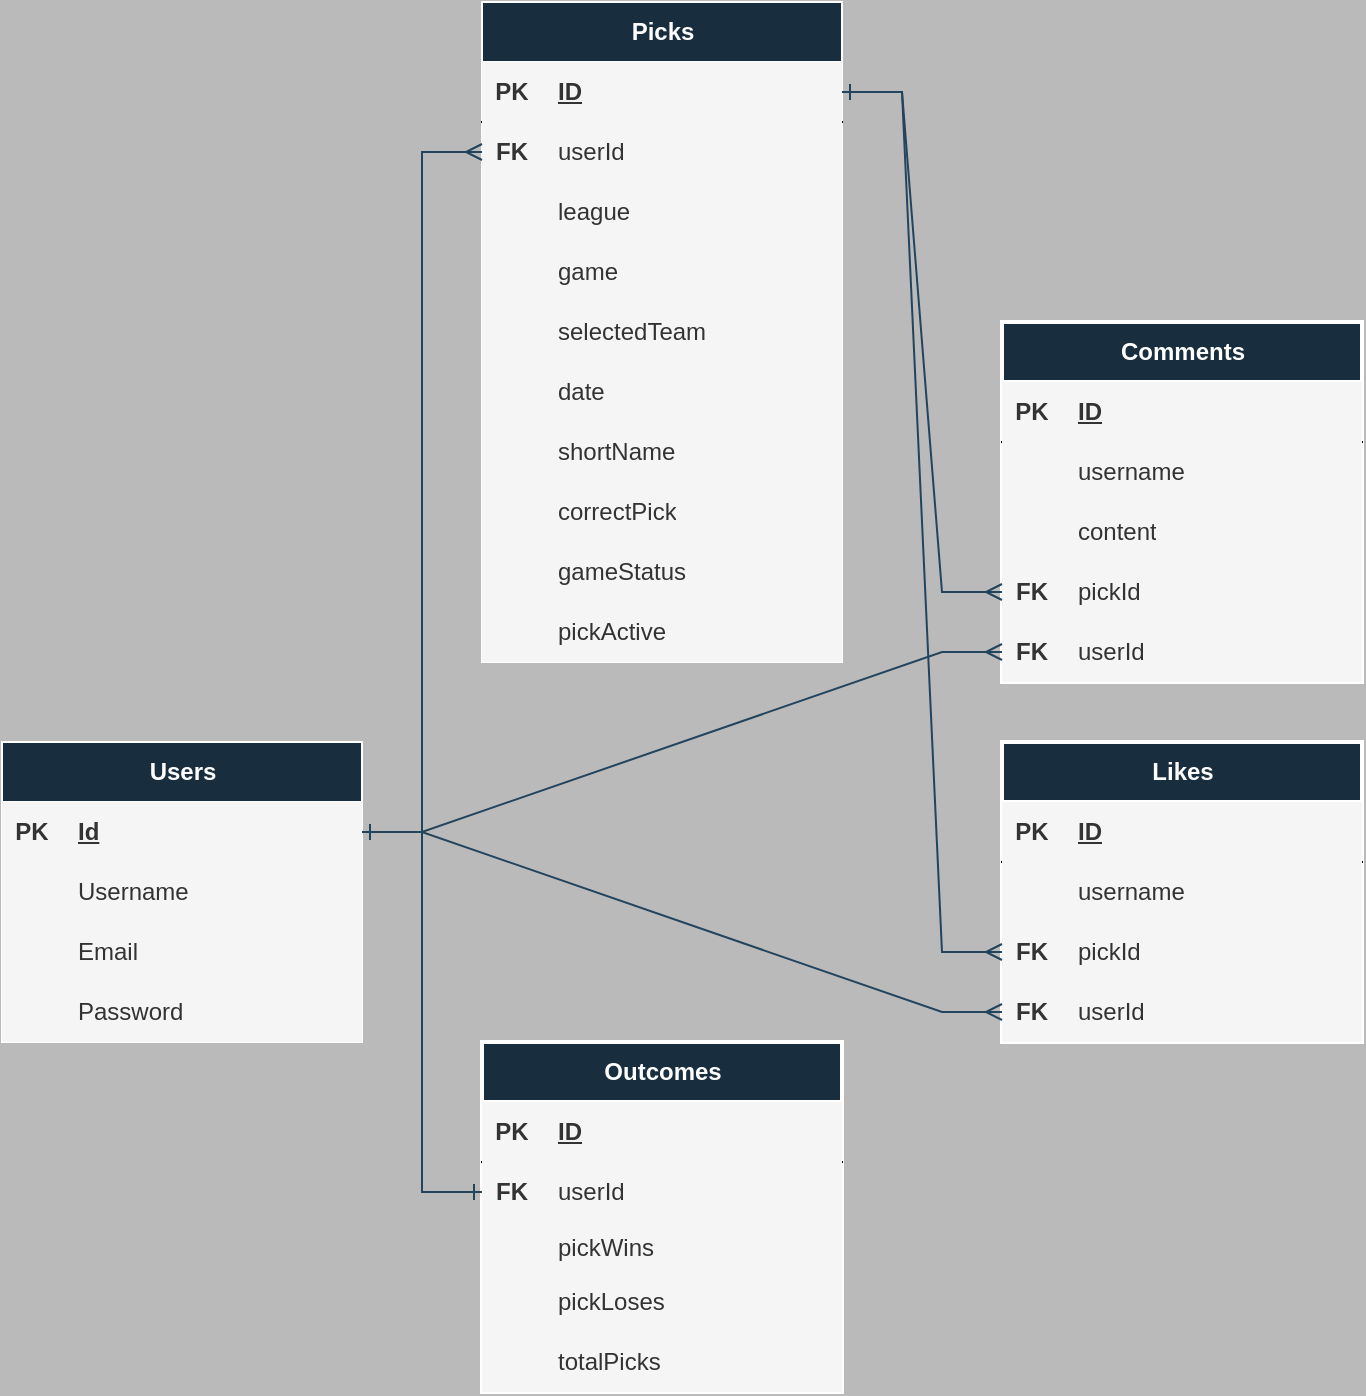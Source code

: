 <mxfile version="21.1.5" type="device">
  <diagram name="Page-1" id="5zmnHy9htUV47CeDedBq">
    <mxGraphModel dx="1178" dy="1813" grid="1" gridSize="10" guides="1" tooltips="1" connect="1" arrows="1" fold="1" page="1" pageScale="1" pageWidth="850" pageHeight="1100" background="#BABABA" math="0" shadow="0">
      <root>
        <mxCell id="0" />
        <mxCell id="1" parent="0" />
        <mxCell id="Q0mC-TJE_yLrYAnDkESN-1" value="Users" style="shape=table;startSize=30;container=1;collapsible=1;childLayout=tableLayout;fixedRows=1;rowLines=0;fontStyle=1;align=center;resizeLast=1;html=1;labelBackgroundColor=none;fillColor=#182E3E;strokeColor=#FFFFFF;fontColor=#FFFFFF;" parent="1" vertex="1">
          <mxGeometry x="40" y="220" width="180" height="150" as="geometry" />
        </mxCell>
        <mxCell id="Q0mC-TJE_yLrYAnDkESN-2" value="" style="shape=tableRow;horizontal=0;startSize=0;swimlaneHead=0;swimlaneBody=0;fillColor=none;collapsible=0;dropTarget=0;points=[[0,0.5],[1,0.5]];portConstraint=eastwest;top=0;left=0;right=0;bottom=1;labelBackgroundColor=none;strokeColor=#FFFFFF;fontColor=#FFFFFF;" parent="Q0mC-TJE_yLrYAnDkESN-1" vertex="1">
          <mxGeometry y="30" width="180" height="30" as="geometry" />
        </mxCell>
        <mxCell id="Q0mC-TJE_yLrYAnDkESN-3" value="PK" style="shape=partialRectangle;connectable=0;fillColor=#f5f5f5;top=0;left=0;bottom=0;right=0;fontStyle=1;overflow=hidden;whiteSpace=wrap;html=1;labelBackgroundColor=none;strokeColor=#666666;fontColor=#333333;" parent="Q0mC-TJE_yLrYAnDkESN-2" vertex="1">
          <mxGeometry width="30" height="30" as="geometry">
            <mxRectangle width="30" height="30" as="alternateBounds" />
          </mxGeometry>
        </mxCell>
        <mxCell id="Q0mC-TJE_yLrYAnDkESN-4" value="Id" style="shape=partialRectangle;connectable=0;fillColor=#f5f5f5;top=0;left=0;bottom=0;right=0;align=left;spacingLeft=6;fontStyle=5;overflow=hidden;whiteSpace=wrap;html=1;labelBackgroundColor=none;strokeColor=#666666;fontColor=#333333;" parent="Q0mC-TJE_yLrYAnDkESN-2" vertex="1">
          <mxGeometry x="30" width="150" height="30" as="geometry">
            <mxRectangle width="150" height="30" as="alternateBounds" />
          </mxGeometry>
        </mxCell>
        <mxCell id="Q0mC-TJE_yLrYAnDkESN-5" value="" style="shape=tableRow;horizontal=0;startSize=0;swimlaneHead=0;swimlaneBody=0;fillColor=none;collapsible=0;dropTarget=0;points=[[0,0.5],[1,0.5]];portConstraint=eastwest;top=0;left=0;right=0;bottom=0;labelBackgroundColor=none;strokeColor=#FFFFFF;fontColor=#FFFFFF;" parent="Q0mC-TJE_yLrYAnDkESN-1" vertex="1">
          <mxGeometry y="60" width="180" height="30" as="geometry" />
        </mxCell>
        <mxCell id="Q0mC-TJE_yLrYAnDkESN-6" value="" style="shape=partialRectangle;connectable=0;fillColor=#f5f5f5;top=0;left=0;bottom=0;right=0;editable=1;overflow=hidden;whiteSpace=wrap;html=1;labelBackgroundColor=none;strokeColor=#666666;fontColor=#333333;" parent="Q0mC-TJE_yLrYAnDkESN-5" vertex="1">
          <mxGeometry width="30" height="30" as="geometry">
            <mxRectangle width="30" height="30" as="alternateBounds" />
          </mxGeometry>
        </mxCell>
        <mxCell id="Q0mC-TJE_yLrYAnDkESN-7" value="Username" style="shape=partialRectangle;connectable=0;top=0;left=0;bottom=0;right=0;align=left;spacingLeft=6;overflow=hidden;whiteSpace=wrap;html=1;labelBackgroundColor=none;fillColor=#f5f5f5;fontColor=#333333;strokeColor=#666666;" parent="Q0mC-TJE_yLrYAnDkESN-5" vertex="1">
          <mxGeometry x="30" width="150" height="30" as="geometry">
            <mxRectangle width="150" height="30" as="alternateBounds" />
          </mxGeometry>
        </mxCell>
        <mxCell id="Q0mC-TJE_yLrYAnDkESN-8" value="" style="shape=tableRow;horizontal=0;startSize=0;swimlaneHead=0;swimlaneBody=0;fillColor=none;collapsible=0;dropTarget=0;points=[[0,0.5],[1,0.5]];portConstraint=eastwest;top=0;left=0;right=0;bottom=0;labelBackgroundColor=none;strokeColor=#FFFFFF;fontColor=#FFFFFF;" parent="Q0mC-TJE_yLrYAnDkESN-1" vertex="1">
          <mxGeometry y="90" width="180" height="30" as="geometry" />
        </mxCell>
        <mxCell id="Q0mC-TJE_yLrYAnDkESN-9" value="" style="shape=partialRectangle;connectable=0;fillColor=#f5f5f5;top=0;left=0;bottom=0;right=0;editable=1;overflow=hidden;whiteSpace=wrap;html=1;labelBackgroundColor=none;strokeColor=#666666;fontColor=#333333;" parent="Q0mC-TJE_yLrYAnDkESN-8" vertex="1">
          <mxGeometry width="30" height="30" as="geometry">
            <mxRectangle width="30" height="30" as="alternateBounds" />
          </mxGeometry>
        </mxCell>
        <mxCell id="Q0mC-TJE_yLrYAnDkESN-10" value="Email" style="shape=partialRectangle;connectable=0;fillColor=#f5f5f5;top=0;left=0;bottom=0;right=0;align=left;spacingLeft=6;overflow=hidden;whiteSpace=wrap;html=1;labelBackgroundColor=none;strokeColor=#666666;fontColor=#333333;" parent="Q0mC-TJE_yLrYAnDkESN-8" vertex="1">
          <mxGeometry x="30" width="150" height="30" as="geometry">
            <mxRectangle width="150" height="30" as="alternateBounds" />
          </mxGeometry>
        </mxCell>
        <mxCell id="Q0mC-TJE_yLrYAnDkESN-11" value="" style="shape=tableRow;horizontal=0;startSize=0;swimlaneHead=0;swimlaneBody=0;fillColor=none;collapsible=0;dropTarget=0;points=[[0,0.5],[1,0.5]];portConstraint=eastwest;top=0;left=0;right=0;bottom=0;labelBackgroundColor=none;strokeColor=#FFFFFF;fontColor=#FFFFFF;" parent="Q0mC-TJE_yLrYAnDkESN-1" vertex="1">
          <mxGeometry y="120" width="180" height="30" as="geometry" />
        </mxCell>
        <mxCell id="Q0mC-TJE_yLrYAnDkESN-12" value="" style="shape=partialRectangle;connectable=0;fillColor=#f5f5f5;top=0;left=0;bottom=0;right=0;editable=1;overflow=hidden;whiteSpace=wrap;html=1;labelBackgroundColor=none;strokeColor=#666666;fontColor=#333333;" parent="Q0mC-TJE_yLrYAnDkESN-11" vertex="1">
          <mxGeometry width="30" height="30" as="geometry">
            <mxRectangle width="30" height="30" as="alternateBounds" />
          </mxGeometry>
        </mxCell>
        <mxCell id="Q0mC-TJE_yLrYAnDkESN-13" value="Password" style="shape=partialRectangle;connectable=0;fillColor=#f5f5f5;top=0;left=0;bottom=0;right=0;align=left;spacingLeft=6;overflow=hidden;whiteSpace=wrap;html=1;labelBackgroundColor=none;strokeColor=#666666;fontColor=#333333;" parent="Q0mC-TJE_yLrYAnDkESN-11" vertex="1">
          <mxGeometry x="30" width="150" height="30" as="geometry">
            <mxRectangle width="150" height="30" as="alternateBounds" />
          </mxGeometry>
        </mxCell>
        <mxCell id="Q0mC-TJE_yLrYAnDkESN-34" value="Picks" style="shape=table;startSize=30;container=1;collapsible=1;childLayout=tableLayout;fixedRows=1;rowLines=0;fontStyle=1;align=center;resizeLast=1;html=1;fillColor=#182E3E;strokeColor=#FFFFFF;fontColor=#FFFFFF;labelBackgroundColor=none;" parent="1" vertex="1">
          <mxGeometry x="280" y="-150" width="180" height="330" as="geometry" />
        </mxCell>
        <mxCell id="Q0mC-TJE_yLrYAnDkESN-35" value="" style="shape=tableRow;horizontal=0;startSize=0;swimlaneHead=0;swimlaneBody=0;fillColor=none;collapsible=0;dropTarget=0;points=[[0,0.5],[1,0.5]];portConstraint=eastwest;top=0;left=0;right=0;bottom=1;" parent="Q0mC-TJE_yLrYAnDkESN-34" vertex="1">
          <mxGeometry y="30" width="180" height="30" as="geometry" />
        </mxCell>
        <mxCell id="Q0mC-TJE_yLrYAnDkESN-36" value="PK" style="shape=partialRectangle;connectable=0;fillColor=#f5f5f5;top=0;left=0;bottom=0;right=0;fontStyle=1;overflow=hidden;whiteSpace=wrap;html=1;fontColor=#333333;strokeColor=#666666;" parent="Q0mC-TJE_yLrYAnDkESN-35" vertex="1">
          <mxGeometry width="30" height="30" as="geometry">
            <mxRectangle width="30" height="30" as="alternateBounds" />
          </mxGeometry>
        </mxCell>
        <mxCell id="Q0mC-TJE_yLrYAnDkESN-37" value="ID" style="shape=partialRectangle;connectable=0;fillColor=#f5f5f5;top=0;left=0;bottom=0;right=0;align=left;spacingLeft=6;fontStyle=5;overflow=hidden;whiteSpace=wrap;html=1;fontColor=#333333;strokeColor=#666666;" parent="Q0mC-TJE_yLrYAnDkESN-35" vertex="1">
          <mxGeometry x="30" width="150" height="30" as="geometry">
            <mxRectangle width="150" height="30" as="alternateBounds" />
          </mxGeometry>
        </mxCell>
        <mxCell id="Q0mC-TJE_yLrYAnDkESN-127" style="shape=tableRow;horizontal=0;startSize=0;swimlaneHead=0;swimlaneBody=0;fillColor=none;collapsible=0;dropTarget=0;points=[[0,0.5],[1,0.5]];portConstraint=eastwest;top=0;left=0;right=0;bottom=0;" parent="Q0mC-TJE_yLrYAnDkESN-34" vertex="1">
          <mxGeometry y="60" width="180" height="30" as="geometry" />
        </mxCell>
        <mxCell id="Q0mC-TJE_yLrYAnDkESN-128" value="FK" style="shape=partialRectangle;connectable=0;fillColor=#f5f5f5;top=0;left=0;bottom=0;right=0;editable=1;overflow=hidden;whiteSpace=wrap;html=1;fontColor=#333333;strokeColor=#666666;fontStyle=1" parent="Q0mC-TJE_yLrYAnDkESN-127" vertex="1">
          <mxGeometry width="30" height="30" as="geometry">
            <mxRectangle width="30" height="30" as="alternateBounds" />
          </mxGeometry>
        </mxCell>
        <mxCell id="Q0mC-TJE_yLrYAnDkESN-129" value="userId" style="shape=partialRectangle;connectable=0;fillColor=#f5f5f5;top=0;left=0;bottom=0;right=0;align=left;spacingLeft=6;overflow=hidden;whiteSpace=wrap;html=1;fontColor=#333333;strokeColor=#666666;" parent="Q0mC-TJE_yLrYAnDkESN-127" vertex="1">
          <mxGeometry x="30" width="150" height="30" as="geometry">
            <mxRectangle width="150" height="30" as="alternateBounds" />
          </mxGeometry>
        </mxCell>
        <mxCell id="Q0mC-TJE_yLrYAnDkESN-38" style="shape=tableRow;horizontal=0;startSize=0;swimlaneHead=0;swimlaneBody=0;fillColor=none;collapsible=0;dropTarget=0;points=[[0,0.5],[1,0.5]];portConstraint=eastwest;top=0;left=0;right=0;bottom=0;" parent="Q0mC-TJE_yLrYAnDkESN-34" vertex="1">
          <mxGeometry y="90" width="180" height="30" as="geometry" />
        </mxCell>
        <mxCell id="Q0mC-TJE_yLrYAnDkESN-39" value="" style="shape=partialRectangle;connectable=0;fillColor=#f5f5f5;top=0;left=0;bottom=0;right=0;editable=1;overflow=hidden;whiteSpace=wrap;html=1;fontColor=#333333;strokeColor=#666666;" parent="Q0mC-TJE_yLrYAnDkESN-38" vertex="1">
          <mxGeometry width="30" height="30" as="geometry">
            <mxRectangle width="30" height="30" as="alternateBounds" />
          </mxGeometry>
        </mxCell>
        <mxCell id="Q0mC-TJE_yLrYAnDkESN-40" value="league" style="shape=partialRectangle;connectable=0;fillColor=#f5f5f5;top=0;left=0;bottom=0;right=0;align=left;spacingLeft=6;overflow=hidden;whiteSpace=wrap;html=1;fontColor=#333333;strokeColor=#666666;" parent="Q0mC-TJE_yLrYAnDkESN-38" vertex="1">
          <mxGeometry x="30" width="150" height="30" as="geometry">
            <mxRectangle width="150" height="30" as="alternateBounds" />
          </mxGeometry>
        </mxCell>
        <mxCell id="Q0mC-TJE_yLrYAnDkESN-41" value="" style="shape=tableRow;horizontal=0;startSize=0;swimlaneHead=0;swimlaneBody=0;fillColor=none;collapsible=0;dropTarget=0;points=[[0,0.5],[1,0.5]];portConstraint=eastwest;top=0;left=0;right=0;bottom=0;" parent="Q0mC-TJE_yLrYAnDkESN-34" vertex="1">
          <mxGeometry y="120" width="180" height="30" as="geometry" />
        </mxCell>
        <mxCell id="Q0mC-TJE_yLrYAnDkESN-42" value="" style="shape=partialRectangle;connectable=0;fillColor=#f5f5f5;top=0;left=0;bottom=0;right=0;editable=1;overflow=hidden;whiteSpace=wrap;html=1;fontColor=#333333;strokeColor=#666666;" parent="Q0mC-TJE_yLrYAnDkESN-41" vertex="1">
          <mxGeometry width="30" height="30" as="geometry">
            <mxRectangle width="30" height="30" as="alternateBounds" />
          </mxGeometry>
        </mxCell>
        <mxCell id="Q0mC-TJE_yLrYAnDkESN-43" value="game" style="shape=partialRectangle;connectable=0;fillColor=#f5f5f5;top=0;left=0;bottom=0;right=0;align=left;spacingLeft=6;overflow=hidden;whiteSpace=wrap;html=1;fontColor=#333333;strokeColor=#666666;" parent="Q0mC-TJE_yLrYAnDkESN-41" vertex="1">
          <mxGeometry x="30" width="150" height="30" as="geometry">
            <mxRectangle width="150" height="30" as="alternateBounds" />
          </mxGeometry>
        </mxCell>
        <mxCell id="Q0mC-TJE_yLrYAnDkESN-44" value="" style="shape=tableRow;horizontal=0;startSize=0;swimlaneHead=0;swimlaneBody=0;fillColor=none;collapsible=0;dropTarget=0;points=[[0,0.5],[1,0.5]];portConstraint=eastwest;top=0;left=0;right=0;bottom=0;" parent="Q0mC-TJE_yLrYAnDkESN-34" vertex="1">
          <mxGeometry y="150" width="180" height="30" as="geometry" />
        </mxCell>
        <mxCell id="Q0mC-TJE_yLrYAnDkESN-45" value="" style="shape=partialRectangle;connectable=0;fillColor=#f5f5f5;top=0;left=0;bottom=0;right=0;editable=1;overflow=hidden;whiteSpace=wrap;html=1;fontColor=#333333;strokeColor=#666666;fontStyle=1" parent="Q0mC-TJE_yLrYAnDkESN-44" vertex="1">
          <mxGeometry width="30" height="30" as="geometry">
            <mxRectangle width="30" height="30" as="alternateBounds" />
          </mxGeometry>
        </mxCell>
        <mxCell id="Q0mC-TJE_yLrYAnDkESN-46" value="selectedTeam" style="shape=partialRectangle;connectable=0;fillColor=#f5f5f5;top=0;left=0;bottom=0;right=0;align=left;spacingLeft=6;overflow=hidden;whiteSpace=wrap;html=1;fontColor=#333333;strokeColor=#666666;" parent="Q0mC-TJE_yLrYAnDkESN-44" vertex="1">
          <mxGeometry x="30" width="150" height="30" as="geometry">
            <mxRectangle width="150" height="30" as="alternateBounds" />
          </mxGeometry>
        </mxCell>
        <mxCell id="Q0mC-TJE_yLrYAnDkESN-47" value="" style="shape=tableRow;horizontal=0;startSize=0;swimlaneHead=0;swimlaneBody=0;fillColor=none;collapsible=0;dropTarget=0;points=[[0,0.5],[1,0.5]];portConstraint=eastwest;top=0;left=0;right=0;bottom=0;" parent="Q0mC-TJE_yLrYAnDkESN-34" vertex="1">
          <mxGeometry y="180" width="180" height="30" as="geometry" />
        </mxCell>
        <mxCell id="Q0mC-TJE_yLrYAnDkESN-48" value="" style="shape=partialRectangle;connectable=0;fillColor=#f5f5f5;top=0;left=0;bottom=0;right=0;editable=1;overflow=hidden;whiteSpace=wrap;html=1;fontColor=#333333;strokeColor=#666666;" parent="Q0mC-TJE_yLrYAnDkESN-47" vertex="1">
          <mxGeometry width="30" height="30" as="geometry">
            <mxRectangle width="30" height="30" as="alternateBounds" />
          </mxGeometry>
        </mxCell>
        <mxCell id="Q0mC-TJE_yLrYAnDkESN-49" value="date" style="shape=partialRectangle;connectable=0;fillColor=#f5f5f5;top=0;left=0;bottom=0;right=0;align=left;spacingLeft=6;overflow=hidden;whiteSpace=wrap;html=1;fontColor=#333333;strokeColor=#666666;" parent="Q0mC-TJE_yLrYAnDkESN-47" vertex="1">
          <mxGeometry x="30" width="150" height="30" as="geometry">
            <mxRectangle width="150" height="30" as="alternateBounds" />
          </mxGeometry>
        </mxCell>
        <mxCell id="Q0mC-TJE_yLrYAnDkESN-50" style="shape=tableRow;horizontal=0;startSize=0;swimlaneHead=0;swimlaneBody=0;fillColor=none;collapsible=0;dropTarget=0;points=[[0,0.5],[1,0.5]];portConstraint=eastwest;top=0;left=0;right=0;bottom=0;" parent="Q0mC-TJE_yLrYAnDkESN-34" vertex="1">
          <mxGeometry y="210" width="180" height="30" as="geometry" />
        </mxCell>
        <mxCell id="Q0mC-TJE_yLrYAnDkESN-51" style="shape=partialRectangle;connectable=0;fillColor=#f5f5f5;top=0;left=0;bottom=0;right=0;editable=1;overflow=hidden;whiteSpace=wrap;html=1;fontColor=#333333;strokeColor=#666666;" parent="Q0mC-TJE_yLrYAnDkESN-50" vertex="1">
          <mxGeometry width="30" height="30" as="geometry">
            <mxRectangle width="30" height="30" as="alternateBounds" />
          </mxGeometry>
        </mxCell>
        <mxCell id="Q0mC-TJE_yLrYAnDkESN-52" value="shortName" style="shape=partialRectangle;connectable=0;fillColor=#f5f5f5;top=0;left=0;bottom=0;right=0;align=left;spacingLeft=6;overflow=hidden;whiteSpace=wrap;html=1;fontColor=#333333;strokeColor=#666666;" parent="Q0mC-TJE_yLrYAnDkESN-50" vertex="1">
          <mxGeometry x="30" width="150" height="30" as="geometry">
            <mxRectangle width="150" height="30" as="alternateBounds" />
          </mxGeometry>
        </mxCell>
        <mxCell id="Q0mC-TJE_yLrYAnDkESN-53" style="shape=tableRow;horizontal=0;startSize=0;swimlaneHead=0;swimlaneBody=0;fillColor=none;collapsible=0;dropTarget=0;points=[[0,0.5],[1,0.5]];portConstraint=eastwest;top=0;left=0;right=0;bottom=0;" parent="Q0mC-TJE_yLrYAnDkESN-34" vertex="1">
          <mxGeometry y="240" width="180" height="30" as="geometry" />
        </mxCell>
        <mxCell id="Q0mC-TJE_yLrYAnDkESN-54" style="shape=partialRectangle;connectable=0;fillColor=#f5f5f5;top=0;left=0;bottom=0;right=0;editable=1;overflow=hidden;whiteSpace=wrap;html=1;fontColor=#333333;strokeColor=#666666;" parent="Q0mC-TJE_yLrYAnDkESN-53" vertex="1">
          <mxGeometry width="30" height="30" as="geometry">
            <mxRectangle width="30" height="30" as="alternateBounds" />
          </mxGeometry>
        </mxCell>
        <mxCell id="Q0mC-TJE_yLrYAnDkESN-55" value="correctPick" style="shape=partialRectangle;connectable=0;fillColor=#f5f5f5;top=0;left=0;bottom=0;right=0;align=left;spacingLeft=6;overflow=hidden;whiteSpace=wrap;html=1;fontColor=#333333;strokeColor=#666666;" parent="Q0mC-TJE_yLrYAnDkESN-53" vertex="1">
          <mxGeometry x="30" width="150" height="30" as="geometry">
            <mxRectangle width="150" height="30" as="alternateBounds" />
          </mxGeometry>
        </mxCell>
        <mxCell id="Q0mC-TJE_yLrYAnDkESN-124" style="shape=tableRow;horizontal=0;startSize=0;swimlaneHead=0;swimlaneBody=0;fillColor=none;collapsible=0;dropTarget=0;points=[[0,0.5],[1,0.5]];portConstraint=eastwest;top=0;left=0;right=0;bottom=0;" parent="Q0mC-TJE_yLrYAnDkESN-34" vertex="1">
          <mxGeometry y="270" width="180" height="30" as="geometry" />
        </mxCell>
        <mxCell id="Q0mC-TJE_yLrYAnDkESN-125" style="shape=partialRectangle;connectable=0;fillColor=#f5f5f5;top=0;left=0;bottom=0;right=0;editable=1;overflow=hidden;whiteSpace=wrap;html=1;fontColor=#333333;strokeColor=#666666;" parent="Q0mC-TJE_yLrYAnDkESN-124" vertex="1">
          <mxGeometry width="30" height="30" as="geometry">
            <mxRectangle width="30" height="30" as="alternateBounds" />
          </mxGeometry>
        </mxCell>
        <mxCell id="Q0mC-TJE_yLrYAnDkESN-126" value="gameStatus" style="shape=partialRectangle;connectable=0;fillColor=#f5f5f5;top=0;left=0;bottom=0;right=0;align=left;spacingLeft=6;overflow=hidden;whiteSpace=wrap;html=1;fontColor=#333333;strokeColor=#666666;" parent="Q0mC-TJE_yLrYAnDkESN-124" vertex="1">
          <mxGeometry x="30" width="150" height="30" as="geometry">
            <mxRectangle width="150" height="30" as="alternateBounds" />
          </mxGeometry>
        </mxCell>
        <mxCell id="Q74ILnGqQ2hHgzQEXDSn-1" style="shape=tableRow;horizontal=0;startSize=0;swimlaneHead=0;swimlaneBody=0;fillColor=none;collapsible=0;dropTarget=0;points=[[0,0.5],[1,0.5]];portConstraint=eastwest;top=0;left=0;right=0;bottom=0;" parent="Q0mC-TJE_yLrYAnDkESN-34" vertex="1">
          <mxGeometry y="300" width="180" height="30" as="geometry" />
        </mxCell>
        <mxCell id="Q74ILnGqQ2hHgzQEXDSn-2" style="shape=partialRectangle;connectable=0;fillColor=#f5f5f5;top=0;left=0;bottom=0;right=0;editable=1;overflow=hidden;whiteSpace=wrap;html=1;fontColor=#333333;strokeColor=#666666;" parent="Q74ILnGqQ2hHgzQEXDSn-1" vertex="1">
          <mxGeometry width="30" height="30" as="geometry">
            <mxRectangle width="30" height="30" as="alternateBounds" />
          </mxGeometry>
        </mxCell>
        <mxCell id="Q74ILnGqQ2hHgzQEXDSn-3" value="pickActive" style="shape=partialRectangle;connectable=0;fillColor=#f5f5f5;top=0;left=0;bottom=0;right=0;align=left;spacingLeft=6;overflow=hidden;whiteSpace=wrap;html=1;fontColor=#333333;strokeColor=#666666;" parent="Q74ILnGqQ2hHgzQEXDSn-1" vertex="1">
          <mxGeometry x="30" width="150" height="30" as="geometry">
            <mxRectangle width="150" height="30" as="alternateBounds" />
          </mxGeometry>
        </mxCell>
        <mxCell id="Q0mC-TJE_yLrYAnDkESN-59" value="" style="edgeStyle=entityRelationEdgeStyle;fontSize=12;html=1;endArrow=ERmany;rounded=0;strokeColor=#23445D;exitX=1;exitY=0.5;exitDx=0;exitDy=0;entryX=0;entryY=0.5;entryDx=0;entryDy=0;startArrow=ERone;startFill=0;endFill=0;" parent="1" source="Q0mC-TJE_yLrYAnDkESN-2" target="Q0mC-TJE_yLrYAnDkESN-127" edge="1">
          <mxGeometry width="100" height="100" relative="1" as="geometry">
            <mxPoint x="370" y="400" as="sourcePoint" />
            <mxPoint x="470" y="300" as="targetPoint" />
          </mxGeometry>
        </mxCell>
        <mxCell id="Q0mC-TJE_yLrYAnDkESN-62" value="Outcomes" style="shape=table;startSize=30;container=1;collapsible=1;childLayout=tableLayout;fixedRows=1;rowLines=0;fontStyle=1;align=center;resizeLast=1;html=1;fillColor=#182E3E;strokeColor=#FFFFFF;strokeWidth=2;fontColor=#FFFFFF;labelBackgroundColor=none;" parent="1" vertex="1">
          <mxGeometry x="280" y="370" width="180" height="175" as="geometry" />
        </mxCell>
        <mxCell id="Q0mC-TJE_yLrYAnDkESN-63" value="" style="shape=tableRow;horizontal=0;startSize=0;swimlaneHead=0;swimlaneBody=0;fillColor=none;collapsible=0;dropTarget=0;points=[[0,0.5],[1,0.5]];portConstraint=eastwest;top=0;left=0;right=0;bottom=1;" parent="Q0mC-TJE_yLrYAnDkESN-62" vertex="1">
          <mxGeometry y="30" width="180" height="30" as="geometry" />
        </mxCell>
        <mxCell id="Q0mC-TJE_yLrYAnDkESN-64" value="PK" style="shape=partialRectangle;connectable=0;fillColor=#f5f5f5;top=0;left=0;bottom=0;right=0;fontStyle=1;overflow=hidden;whiteSpace=wrap;html=1;fontColor=#333333;strokeColor=#666666;" parent="Q0mC-TJE_yLrYAnDkESN-63" vertex="1">
          <mxGeometry width="30" height="30" as="geometry">
            <mxRectangle width="30" height="30" as="alternateBounds" />
          </mxGeometry>
        </mxCell>
        <mxCell id="Q0mC-TJE_yLrYAnDkESN-65" value="ID" style="shape=partialRectangle;connectable=0;fillColor=#f5f5f5;top=0;left=0;bottom=0;right=0;align=left;spacingLeft=6;fontStyle=5;overflow=hidden;whiteSpace=wrap;html=1;fontColor=#333333;strokeColor=#666666;" parent="Q0mC-TJE_yLrYAnDkESN-63" vertex="1">
          <mxGeometry x="30" width="150" height="30" as="geometry">
            <mxRectangle width="150" height="30" as="alternateBounds" />
          </mxGeometry>
        </mxCell>
        <mxCell id="Q0mC-TJE_yLrYAnDkESN-66" value="" style="shape=tableRow;horizontal=0;startSize=0;swimlaneHead=0;swimlaneBody=0;fillColor=none;collapsible=0;dropTarget=0;points=[[0,0.5],[1,0.5]];portConstraint=eastwest;top=0;left=0;right=0;bottom=0;" parent="Q0mC-TJE_yLrYAnDkESN-62" vertex="1">
          <mxGeometry y="60" width="180" height="30" as="geometry" />
        </mxCell>
        <mxCell id="Q0mC-TJE_yLrYAnDkESN-67" value="FK" style="shape=partialRectangle;connectable=0;fillColor=#f5f5f5;top=0;left=0;bottom=0;right=0;editable=1;overflow=hidden;whiteSpace=wrap;html=1;fontColor=#333333;strokeColor=#666666;fontStyle=1" parent="Q0mC-TJE_yLrYAnDkESN-66" vertex="1">
          <mxGeometry width="30" height="30" as="geometry">
            <mxRectangle width="30" height="30" as="alternateBounds" />
          </mxGeometry>
        </mxCell>
        <mxCell id="Q0mC-TJE_yLrYAnDkESN-68" value="userId" style="shape=partialRectangle;connectable=0;fillColor=#f5f5f5;top=0;left=0;bottom=0;right=0;align=left;spacingLeft=6;overflow=hidden;whiteSpace=wrap;html=1;fontColor=#333333;strokeColor=#666666;" parent="Q0mC-TJE_yLrYAnDkESN-66" vertex="1">
          <mxGeometry x="30" width="150" height="30" as="geometry">
            <mxRectangle width="150" height="30" as="alternateBounds" />
          </mxGeometry>
        </mxCell>
        <mxCell id="Q0mC-TJE_yLrYAnDkESN-69" style="shape=tableRow;horizontal=0;startSize=0;swimlaneHead=0;swimlaneBody=0;fillColor=none;collapsible=0;dropTarget=0;points=[[0,0.5],[1,0.5]];portConstraint=eastwest;top=0;left=0;right=0;bottom=0;" parent="Q0mC-TJE_yLrYAnDkESN-62" vertex="1">
          <mxGeometry y="90" width="180" height="25" as="geometry" />
        </mxCell>
        <mxCell id="Q0mC-TJE_yLrYAnDkESN-70" style="shape=partialRectangle;connectable=0;fillColor=#f5f5f5;top=0;left=0;bottom=0;right=0;editable=1;overflow=hidden;whiteSpace=wrap;html=1;fontColor=#333333;strokeColor=#666666;" parent="Q0mC-TJE_yLrYAnDkESN-69" vertex="1">
          <mxGeometry width="30" height="25" as="geometry">
            <mxRectangle width="30" height="25" as="alternateBounds" />
          </mxGeometry>
        </mxCell>
        <mxCell id="Q0mC-TJE_yLrYAnDkESN-71" value="pickWins" style="shape=partialRectangle;connectable=0;fillColor=#f5f5f5;top=0;left=0;bottom=0;right=0;align=left;spacingLeft=6;overflow=hidden;whiteSpace=wrap;html=1;fontColor=#333333;strokeColor=#666666;" parent="Q0mC-TJE_yLrYAnDkESN-69" vertex="1">
          <mxGeometry x="30" width="150" height="25" as="geometry">
            <mxRectangle width="150" height="25" as="alternateBounds" />
          </mxGeometry>
        </mxCell>
        <mxCell id="Q0mC-TJE_yLrYAnDkESN-72" style="shape=tableRow;horizontal=0;startSize=0;swimlaneHead=0;swimlaneBody=0;fillColor=none;collapsible=0;dropTarget=0;points=[[0,0.5],[1,0.5]];portConstraint=eastwest;top=0;left=0;right=0;bottom=0;" parent="Q0mC-TJE_yLrYAnDkESN-62" vertex="1">
          <mxGeometry y="115" width="180" height="30" as="geometry" />
        </mxCell>
        <mxCell id="Q0mC-TJE_yLrYAnDkESN-73" style="shape=partialRectangle;connectable=0;fillColor=#f5f5f5;top=0;left=0;bottom=0;right=0;editable=1;overflow=hidden;whiteSpace=wrap;html=1;fontColor=#333333;strokeColor=#666666;" parent="Q0mC-TJE_yLrYAnDkESN-72" vertex="1">
          <mxGeometry width="30" height="30" as="geometry">
            <mxRectangle width="30" height="30" as="alternateBounds" />
          </mxGeometry>
        </mxCell>
        <mxCell id="Q0mC-TJE_yLrYAnDkESN-74" value="pickLoses" style="shape=partialRectangle;connectable=0;fillColor=#f5f5f5;top=0;left=0;bottom=0;right=0;align=left;spacingLeft=6;overflow=hidden;whiteSpace=wrap;html=1;fontColor=#333333;strokeColor=#666666;" parent="Q0mC-TJE_yLrYAnDkESN-72" vertex="1">
          <mxGeometry x="30" width="150" height="30" as="geometry">
            <mxRectangle width="150" height="30" as="alternateBounds" />
          </mxGeometry>
        </mxCell>
        <mxCell id="Q0mC-TJE_yLrYAnDkESN-75" style="shape=tableRow;horizontal=0;startSize=0;swimlaneHead=0;swimlaneBody=0;fillColor=none;collapsible=0;dropTarget=0;points=[[0,0.5],[1,0.5]];portConstraint=eastwest;top=0;left=0;right=0;bottom=0;" parent="Q0mC-TJE_yLrYAnDkESN-62" vertex="1">
          <mxGeometry y="145" width="180" height="30" as="geometry" />
        </mxCell>
        <mxCell id="Q0mC-TJE_yLrYAnDkESN-76" style="shape=partialRectangle;connectable=0;fillColor=#f5f5f5;top=0;left=0;bottom=0;right=0;editable=1;overflow=hidden;whiteSpace=wrap;html=1;fontColor=#333333;strokeColor=#666666;" parent="Q0mC-TJE_yLrYAnDkESN-75" vertex="1">
          <mxGeometry width="30" height="30" as="geometry">
            <mxRectangle width="30" height="30" as="alternateBounds" />
          </mxGeometry>
        </mxCell>
        <mxCell id="Q0mC-TJE_yLrYAnDkESN-77" value="totalPicks" style="shape=partialRectangle;connectable=0;fillColor=#f5f5f5;top=0;left=0;bottom=0;right=0;align=left;spacingLeft=6;overflow=hidden;whiteSpace=wrap;html=1;fontColor=#333333;strokeColor=#666666;" parent="Q0mC-TJE_yLrYAnDkESN-75" vertex="1">
          <mxGeometry x="30" width="150" height="30" as="geometry">
            <mxRectangle width="150" height="30" as="alternateBounds" />
          </mxGeometry>
        </mxCell>
        <mxCell id="Q0mC-TJE_yLrYAnDkESN-80" value="" style="edgeStyle=entityRelationEdgeStyle;fontSize=12;html=1;endArrow=ERone;rounded=0;strokeColor=#23445D;startArrow=ERone;startFill=0;endFill=0;exitX=1;exitY=0.5;exitDx=0;exitDy=0;entryX=0;entryY=0.5;entryDx=0;entryDy=0;" parent="1" source="Q0mC-TJE_yLrYAnDkESN-2" target="Q0mC-TJE_yLrYAnDkESN-66" edge="1">
          <mxGeometry width="100" height="100" relative="1" as="geometry">
            <mxPoint x="440" y="410" as="sourcePoint" />
            <mxPoint x="520" y="320" as="targetPoint" />
          </mxGeometry>
        </mxCell>
        <mxCell id="Q0mC-TJE_yLrYAnDkESN-97" value="Comments" style="shape=table;startSize=30;container=1;collapsible=1;childLayout=tableLayout;fixedRows=1;rowLines=0;fontStyle=1;align=center;resizeLast=1;html=1;fillColor=#182E3E;strokeColor=#FFFFFF;strokeWidth=2;fontColor=#FFFFFF;labelBackgroundColor=none;" parent="1" vertex="1">
          <mxGeometry x="540" y="10" width="180" height="180" as="geometry" />
        </mxCell>
        <mxCell id="Q0mC-TJE_yLrYAnDkESN-98" value="" style="shape=tableRow;horizontal=0;startSize=0;swimlaneHead=0;swimlaneBody=0;fillColor=none;collapsible=0;dropTarget=0;points=[[0,0.5],[1,0.5]];portConstraint=eastwest;top=0;left=0;right=0;bottom=1;" parent="Q0mC-TJE_yLrYAnDkESN-97" vertex="1">
          <mxGeometry y="30" width="180" height="30" as="geometry" />
        </mxCell>
        <mxCell id="Q0mC-TJE_yLrYAnDkESN-99" value="PK" style="shape=partialRectangle;connectable=0;fillColor=#f5f5f5;top=0;left=0;bottom=0;right=0;fontStyle=1;overflow=hidden;whiteSpace=wrap;html=1;fontColor=#333333;strokeColor=#666666;" parent="Q0mC-TJE_yLrYAnDkESN-98" vertex="1">
          <mxGeometry width="30" height="30" as="geometry">
            <mxRectangle width="30" height="30" as="alternateBounds" />
          </mxGeometry>
        </mxCell>
        <mxCell id="Q0mC-TJE_yLrYAnDkESN-100" value="ID" style="shape=partialRectangle;connectable=0;fillColor=#f5f5f5;top=0;left=0;bottom=0;right=0;align=left;spacingLeft=6;fontStyle=5;overflow=hidden;whiteSpace=wrap;html=1;fontColor=#333333;strokeColor=#666666;" parent="Q0mC-TJE_yLrYAnDkESN-98" vertex="1">
          <mxGeometry x="30" width="150" height="30" as="geometry">
            <mxRectangle width="150" height="30" as="alternateBounds" />
          </mxGeometry>
        </mxCell>
        <mxCell id="Q0mC-TJE_yLrYAnDkESN-101" value="" style="shape=tableRow;horizontal=0;startSize=0;swimlaneHead=0;swimlaneBody=0;fillColor=none;collapsible=0;dropTarget=0;points=[[0,0.5],[1,0.5]];portConstraint=eastwest;top=0;left=0;right=0;bottom=0;" parent="Q0mC-TJE_yLrYAnDkESN-97" vertex="1">
          <mxGeometry y="60" width="180" height="30" as="geometry" />
        </mxCell>
        <mxCell id="Q0mC-TJE_yLrYAnDkESN-102" value="" style="shape=partialRectangle;connectable=0;fillColor=#f5f5f5;top=0;left=0;bottom=0;right=0;editable=1;overflow=hidden;whiteSpace=wrap;html=1;fontColor=#333333;strokeColor=#666666;" parent="Q0mC-TJE_yLrYAnDkESN-101" vertex="1">
          <mxGeometry width="30" height="30" as="geometry">
            <mxRectangle width="30" height="30" as="alternateBounds" />
          </mxGeometry>
        </mxCell>
        <mxCell id="Q0mC-TJE_yLrYAnDkESN-103" value="username" style="shape=partialRectangle;connectable=0;fillColor=#f5f5f5;top=0;left=0;bottom=0;right=0;align=left;spacingLeft=6;overflow=hidden;whiteSpace=wrap;html=1;fontColor=#333333;strokeColor=#666666;" parent="Q0mC-TJE_yLrYAnDkESN-101" vertex="1">
          <mxGeometry x="30" width="150" height="30" as="geometry">
            <mxRectangle width="150" height="30" as="alternateBounds" />
          </mxGeometry>
        </mxCell>
        <mxCell id="Q0mC-TJE_yLrYAnDkESN-104" style="shape=tableRow;horizontal=0;startSize=0;swimlaneHead=0;swimlaneBody=0;fillColor=none;collapsible=0;dropTarget=0;points=[[0,0.5],[1,0.5]];portConstraint=eastwest;top=0;left=0;right=0;bottom=0;" parent="Q0mC-TJE_yLrYAnDkESN-97" vertex="1">
          <mxGeometry y="90" width="180" height="30" as="geometry" />
        </mxCell>
        <mxCell id="Q0mC-TJE_yLrYAnDkESN-105" style="shape=partialRectangle;connectable=0;fillColor=#f5f5f5;top=0;left=0;bottom=0;right=0;editable=1;overflow=hidden;whiteSpace=wrap;html=1;fontColor=#333333;strokeColor=#666666;" parent="Q0mC-TJE_yLrYAnDkESN-104" vertex="1">
          <mxGeometry width="30" height="30" as="geometry">
            <mxRectangle width="30" height="30" as="alternateBounds" />
          </mxGeometry>
        </mxCell>
        <mxCell id="Q0mC-TJE_yLrYAnDkESN-106" value="content" style="shape=partialRectangle;connectable=0;fillColor=#f5f5f5;top=0;left=0;bottom=0;right=0;align=left;spacingLeft=6;overflow=hidden;whiteSpace=wrap;html=1;fontColor=#333333;strokeColor=#666666;" parent="Q0mC-TJE_yLrYAnDkESN-104" vertex="1">
          <mxGeometry x="30" width="150" height="30" as="geometry">
            <mxRectangle width="150" height="30" as="alternateBounds" />
          </mxGeometry>
        </mxCell>
        <mxCell id="Q0mC-TJE_yLrYAnDkESN-107" style="shape=tableRow;horizontal=0;startSize=0;swimlaneHead=0;swimlaneBody=0;fillColor=none;collapsible=0;dropTarget=0;points=[[0,0.5],[1,0.5]];portConstraint=eastwest;top=0;left=0;right=0;bottom=0;" parent="Q0mC-TJE_yLrYAnDkESN-97" vertex="1">
          <mxGeometry y="120" width="180" height="30" as="geometry" />
        </mxCell>
        <mxCell id="Q0mC-TJE_yLrYAnDkESN-108" value="FK" style="shape=partialRectangle;connectable=0;fillColor=#f5f5f5;top=0;left=0;bottom=0;right=0;editable=1;overflow=hidden;whiteSpace=wrap;html=1;fontColor=#333333;strokeColor=#666666;fontStyle=1" parent="Q0mC-TJE_yLrYAnDkESN-107" vertex="1">
          <mxGeometry width="30" height="30" as="geometry">
            <mxRectangle width="30" height="30" as="alternateBounds" />
          </mxGeometry>
        </mxCell>
        <mxCell id="Q0mC-TJE_yLrYAnDkESN-109" value="pickId" style="shape=partialRectangle;connectable=0;fillColor=#f5f5f5;top=0;left=0;bottom=0;right=0;align=left;spacingLeft=6;overflow=hidden;whiteSpace=wrap;html=1;fontColor=#333333;strokeColor=#666666;" parent="Q0mC-TJE_yLrYAnDkESN-107" vertex="1">
          <mxGeometry x="30" width="150" height="30" as="geometry">
            <mxRectangle width="150" height="30" as="alternateBounds" />
          </mxGeometry>
        </mxCell>
        <mxCell id="Q0mC-TJE_yLrYAnDkESN-110" style="shape=tableRow;horizontal=0;startSize=0;swimlaneHead=0;swimlaneBody=0;fillColor=none;collapsible=0;dropTarget=0;points=[[0,0.5],[1,0.5]];portConstraint=eastwest;top=0;left=0;right=0;bottom=0;" parent="Q0mC-TJE_yLrYAnDkESN-97" vertex="1">
          <mxGeometry y="150" width="180" height="30" as="geometry" />
        </mxCell>
        <mxCell id="Q0mC-TJE_yLrYAnDkESN-111" value="FK" style="shape=partialRectangle;connectable=0;fillColor=#f5f5f5;top=0;left=0;bottom=0;right=0;editable=1;overflow=hidden;whiteSpace=wrap;html=1;fontColor=#333333;strokeColor=#666666;fontStyle=1" parent="Q0mC-TJE_yLrYAnDkESN-110" vertex="1">
          <mxGeometry width="30" height="30" as="geometry">
            <mxRectangle width="30" height="30" as="alternateBounds" />
          </mxGeometry>
        </mxCell>
        <mxCell id="Q0mC-TJE_yLrYAnDkESN-112" value="userId" style="shape=partialRectangle;connectable=0;fillColor=#f5f5f5;top=0;left=0;bottom=0;right=0;align=left;spacingLeft=6;overflow=hidden;whiteSpace=wrap;html=1;fontColor=#333333;strokeColor=#666666;" parent="Q0mC-TJE_yLrYAnDkESN-110" vertex="1">
          <mxGeometry x="30" width="150" height="30" as="geometry">
            <mxRectangle width="150" height="30" as="alternateBounds" />
          </mxGeometry>
        </mxCell>
        <mxCell id="Q0mC-TJE_yLrYAnDkESN-122" value="" style="edgeStyle=entityRelationEdgeStyle;fontSize=12;html=1;endArrow=ERmany;rounded=0;strokeColor=#23445D;exitX=1;exitY=0.5;exitDx=0;exitDy=0;startArrow=ERone;startFill=0;endFill=0;entryX=0;entryY=0.5;entryDx=0;entryDy=0;" parent="1" source="Q0mC-TJE_yLrYAnDkESN-2" target="Q0mC-TJE_yLrYAnDkESN-110" edge="1">
          <mxGeometry width="100" height="100" relative="1" as="geometry">
            <mxPoint x="230" y="275" as="sourcePoint" />
            <mxPoint x="500" y="290" as="targetPoint" />
          </mxGeometry>
        </mxCell>
        <mxCell id="Q0mC-TJE_yLrYAnDkESN-123" value="" style="edgeStyle=entityRelationEdgeStyle;fontSize=12;html=1;endArrow=ERmany;rounded=0;strokeColor=#23445D;exitX=1;exitY=0.5;exitDx=0;exitDy=0;startArrow=ERone;startFill=0;endFill=0;entryX=0;entryY=0.75;entryDx=0;entryDy=0;" parent="1" source="Q0mC-TJE_yLrYAnDkESN-35" target="Q0mC-TJE_yLrYAnDkESN-97" edge="1">
          <mxGeometry width="100" height="100" relative="1" as="geometry">
            <mxPoint x="500" y="50" as="sourcePoint" />
            <mxPoint x="800" y="155" as="targetPoint" />
          </mxGeometry>
        </mxCell>
        <mxCell id="UPqu4TTunZAYXSTX22nf-1" value="Likes" style="shape=table;startSize=30;container=1;collapsible=1;childLayout=tableLayout;fixedRows=1;rowLines=0;fontStyle=1;align=center;resizeLast=1;html=1;fillColor=#182E3E;strokeColor=#FFFFFF;strokeWidth=2;fontColor=#FFFFFF;labelBackgroundColor=none;" vertex="1" parent="1">
          <mxGeometry x="540" y="220" width="180" height="150" as="geometry" />
        </mxCell>
        <mxCell id="UPqu4TTunZAYXSTX22nf-2" value="" style="shape=tableRow;horizontal=0;startSize=0;swimlaneHead=0;swimlaneBody=0;fillColor=none;collapsible=0;dropTarget=0;points=[[0,0.5],[1,0.5]];portConstraint=eastwest;top=0;left=0;right=0;bottom=1;" vertex="1" parent="UPqu4TTunZAYXSTX22nf-1">
          <mxGeometry y="30" width="180" height="30" as="geometry" />
        </mxCell>
        <mxCell id="UPqu4TTunZAYXSTX22nf-3" value="PK" style="shape=partialRectangle;connectable=0;fillColor=#f5f5f5;top=0;left=0;bottom=0;right=0;fontStyle=1;overflow=hidden;whiteSpace=wrap;html=1;fontColor=#333333;strokeColor=#666666;" vertex="1" parent="UPqu4TTunZAYXSTX22nf-2">
          <mxGeometry width="30" height="30" as="geometry">
            <mxRectangle width="30" height="30" as="alternateBounds" />
          </mxGeometry>
        </mxCell>
        <mxCell id="UPqu4TTunZAYXSTX22nf-4" value="ID" style="shape=partialRectangle;connectable=0;fillColor=#f5f5f5;top=0;left=0;bottom=0;right=0;align=left;spacingLeft=6;fontStyle=5;overflow=hidden;whiteSpace=wrap;html=1;fontColor=#333333;strokeColor=#666666;" vertex="1" parent="UPqu4TTunZAYXSTX22nf-2">
          <mxGeometry x="30" width="150" height="30" as="geometry">
            <mxRectangle width="150" height="30" as="alternateBounds" />
          </mxGeometry>
        </mxCell>
        <mxCell id="UPqu4TTunZAYXSTX22nf-5" value="" style="shape=tableRow;horizontal=0;startSize=0;swimlaneHead=0;swimlaneBody=0;fillColor=none;collapsible=0;dropTarget=0;points=[[0,0.5],[1,0.5]];portConstraint=eastwest;top=0;left=0;right=0;bottom=0;" vertex="1" parent="UPqu4TTunZAYXSTX22nf-1">
          <mxGeometry y="60" width="180" height="30" as="geometry" />
        </mxCell>
        <mxCell id="UPqu4TTunZAYXSTX22nf-6" value="" style="shape=partialRectangle;connectable=0;fillColor=#f5f5f5;top=0;left=0;bottom=0;right=0;editable=1;overflow=hidden;whiteSpace=wrap;html=1;fontColor=#333333;strokeColor=#666666;" vertex="1" parent="UPqu4TTunZAYXSTX22nf-5">
          <mxGeometry width="30" height="30" as="geometry">
            <mxRectangle width="30" height="30" as="alternateBounds" />
          </mxGeometry>
        </mxCell>
        <mxCell id="UPqu4TTunZAYXSTX22nf-7" value="username" style="shape=partialRectangle;connectable=0;fillColor=#f5f5f5;top=0;left=0;bottom=0;right=0;align=left;spacingLeft=6;overflow=hidden;whiteSpace=wrap;html=1;fontColor=#333333;strokeColor=#666666;" vertex="1" parent="UPqu4TTunZAYXSTX22nf-5">
          <mxGeometry x="30" width="150" height="30" as="geometry">
            <mxRectangle width="150" height="30" as="alternateBounds" />
          </mxGeometry>
        </mxCell>
        <mxCell id="UPqu4TTunZAYXSTX22nf-11" style="shape=tableRow;horizontal=0;startSize=0;swimlaneHead=0;swimlaneBody=0;fillColor=none;collapsible=0;dropTarget=0;points=[[0,0.5],[1,0.5]];portConstraint=eastwest;top=0;left=0;right=0;bottom=0;" vertex="1" parent="UPqu4TTunZAYXSTX22nf-1">
          <mxGeometry y="90" width="180" height="30" as="geometry" />
        </mxCell>
        <mxCell id="UPqu4TTunZAYXSTX22nf-12" value="FK" style="shape=partialRectangle;connectable=0;fillColor=#f5f5f5;top=0;left=0;bottom=0;right=0;editable=1;overflow=hidden;whiteSpace=wrap;html=1;fontColor=#333333;strokeColor=#666666;fontStyle=1" vertex="1" parent="UPqu4TTunZAYXSTX22nf-11">
          <mxGeometry width="30" height="30" as="geometry">
            <mxRectangle width="30" height="30" as="alternateBounds" />
          </mxGeometry>
        </mxCell>
        <mxCell id="UPqu4TTunZAYXSTX22nf-13" value="pickId" style="shape=partialRectangle;connectable=0;fillColor=#f5f5f5;top=0;left=0;bottom=0;right=0;align=left;spacingLeft=6;overflow=hidden;whiteSpace=wrap;html=1;fontColor=#333333;strokeColor=#666666;" vertex="1" parent="UPqu4TTunZAYXSTX22nf-11">
          <mxGeometry x="30" width="150" height="30" as="geometry">
            <mxRectangle width="150" height="30" as="alternateBounds" />
          </mxGeometry>
        </mxCell>
        <mxCell id="UPqu4TTunZAYXSTX22nf-14" style="shape=tableRow;horizontal=0;startSize=0;swimlaneHead=0;swimlaneBody=0;fillColor=none;collapsible=0;dropTarget=0;points=[[0,0.5],[1,0.5]];portConstraint=eastwest;top=0;left=0;right=0;bottom=0;" vertex="1" parent="UPqu4TTunZAYXSTX22nf-1">
          <mxGeometry y="120" width="180" height="30" as="geometry" />
        </mxCell>
        <mxCell id="UPqu4TTunZAYXSTX22nf-15" value="FK" style="shape=partialRectangle;connectable=0;fillColor=#f5f5f5;top=0;left=0;bottom=0;right=0;editable=1;overflow=hidden;whiteSpace=wrap;html=1;fontColor=#333333;strokeColor=#666666;fontStyle=1" vertex="1" parent="UPqu4TTunZAYXSTX22nf-14">
          <mxGeometry width="30" height="30" as="geometry">
            <mxRectangle width="30" height="30" as="alternateBounds" />
          </mxGeometry>
        </mxCell>
        <mxCell id="UPqu4TTunZAYXSTX22nf-16" value="userId" style="shape=partialRectangle;connectable=0;fillColor=#f5f5f5;top=0;left=0;bottom=0;right=0;align=left;spacingLeft=6;overflow=hidden;whiteSpace=wrap;html=1;fontColor=#333333;strokeColor=#666666;" vertex="1" parent="UPqu4TTunZAYXSTX22nf-14">
          <mxGeometry x="30" width="150" height="30" as="geometry">
            <mxRectangle width="150" height="30" as="alternateBounds" />
          </mxGeometry>
        </mxCell>
        <mxCell id="UPqu4TTunZAYXSTX22nf-17" value="" style="edgeStyle=entityRelationEdgeStyle;fontSize=12;html=1;endArrow=ERmany;rounded=0;strokeColor=#23445D;exitX=1;exitY=0.5;exitDx=0;exitDy=0;startArrow=ERone;startFill=0;endFill=0;" edge="1" parent="1" source="Q0mC-TJE_yLrYAnDkESN-2" target="UPqu4TTunZAYXSTX22nf-14">
          <mxGeometry width="100" height="100" relative="1" as="geometry">
            <mxPoint x="230" y="275" as="sourcePoint" />
            <mxPoint x="550" y="175" as="targetPoint" />
          </mxGeometry>
        </mxCell>
        <mxCell id="UPqu4TTunZAYXSTX22nf-18" value="" style="edgeStyle=entityRelationEdgeStyle;fontSize=12;html=1;endArrow=ERmany;rounded=0;strokeColor=#23445D;exitX=1;exitY=0.5;exitDx=0;exitDy=0;startArrow=ERone;startFill=0;endFill=0;entryX=0;entryY=0.5;entryDx=0;entryDy=0;" edge="1" parent="1" source="Q0mC-TJE_yLrYAnDkESN-35" target="UPqu4TTunZAYXSTX22nf-11">
          <mxGeometry width="100" height="100" relative="1" as="geometry">
            <mxPoint x="470" y="-95" as="sourcePoint" />
            <mxPoint x="550" y="145" as="targetPoint" />
          </mxGeometry>
        </mxCell>
      </root>
    </mxGraphModel>
  </diagram>
</mxfile>

